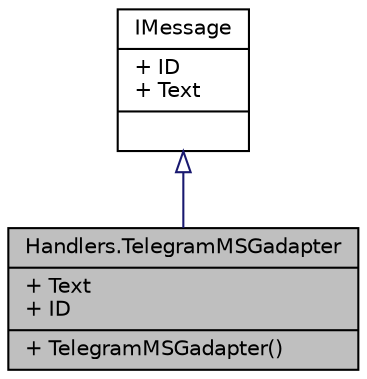digraph "Handlers.TelegramMSGadapter"
{
 // INTERACTIVE_SVG=YES
 // LATEX_PDF_SIZE
  edge [fontname="Helvetica",fontsize="10",labelfontname="Helvetica",labelfontsize="10"];
  node [fontname="Helvetica",fontsize="10",shape=record];
  Node1 [label="{Handlers.TelegramMSGadapter\n|+ Text\l+ ID\l|+ TelegramMSGadapter()\l}",height=0.2,width=0.4,color="black", fillcolor="grey75", style="filled", fontcolor="black",tooltip="Adaptador de mensajes de Telegram a mensajes de la interfaz de usuario. Se utilizo el patron Adapter ..."];
  Node2 -> Node1 [dir="back",color="midnightblue",fontsize="10",style="solid",arrowtail="onormal",fontname="Helvetica"];
  Node2 [label="{IMessage\n|+ ID\l+ Text\l|}",height=0.2,width=0.4,color="black", fillcolor="white", style="filled",URL="$interfaceHandlers_1_1IMessage.html",tooltip="Interfaz de mensajes."];
}
